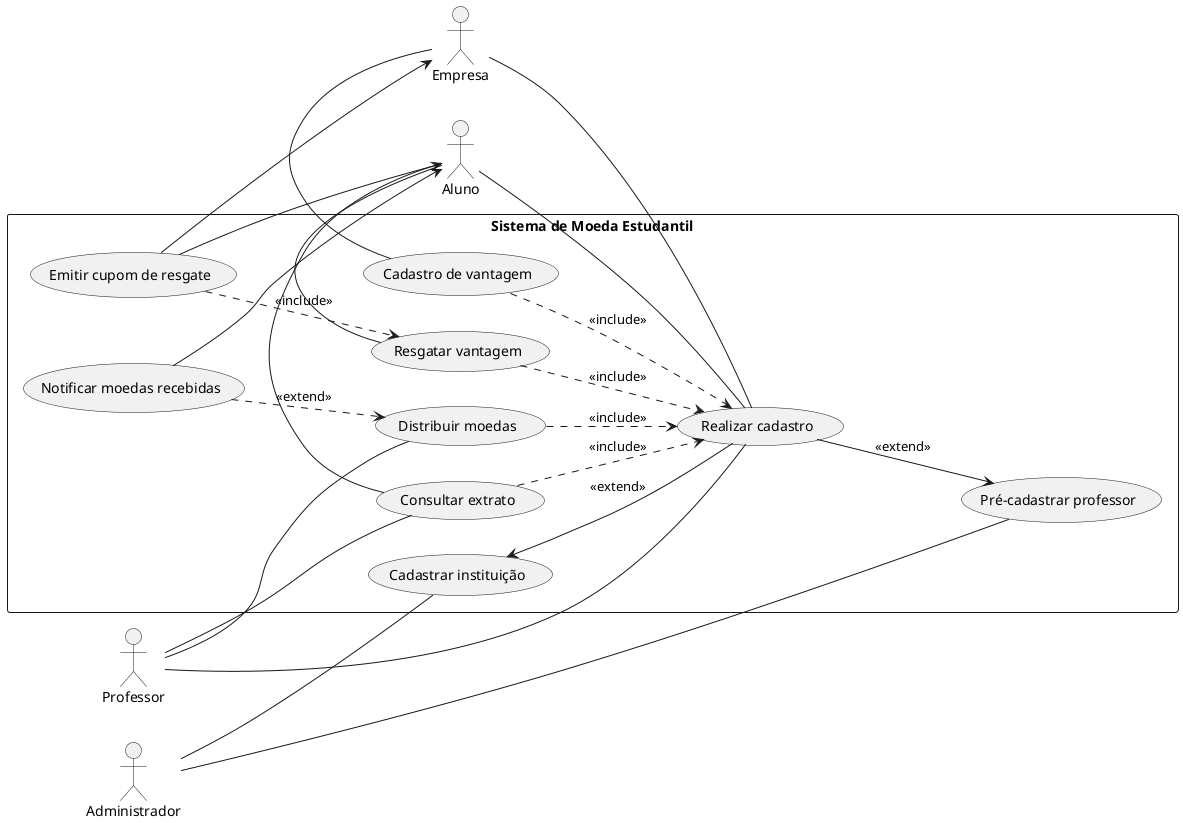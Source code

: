 @startuml Diagrama de Casos de Uso
left to right direction

actor "Aluno" as aluno
actor "Professor" as professor
actor "Empresa" as empresa
actor "Administrador" as admin

rectangle "Sistema de Moeda Estudantil" {
    usecase "Realizar cadastro" as uc_cadastro
    usecase "Distribuir moedas" as uc_distribuir_moedas
    usecase "Notificar moedas recebidas" as uc_notificar_moedas
    usecase "Consultar extrato" as uc_extrato
    usecase "Cadastro de vantagem" as uc_cadastro_vantagem
    usecase "Resgatar vantagem" as uc_resgatar_vantagem
    usecase "Emitir cupom de resgate" as uc_emitir_cupom
    usecase "Cadastrar instituição" as uc_cadastrar_instituicao
    usecase "Pré-cadastrar professor" as uc_pre_cadastro_professor 
}

aluno -- uc_cadastro
aluno -- uc_extrato
aluno -- uc_resgatar_vantagem

professor -- uc_cadastro
professor -- uc_extrato
professor -- uc_distribuir_moedas

empresa -- uc_cadastro
empresa -- uc_cadastro_vantagem

admin -- uc_cadastrar_instituicao
admin -- uc_pre_cadastro_professor

' Every use case uses depends on the "Realizar cadastro" use case
uc_distribuir_moedas ..> uc_cadastro : <<include>>
uc_extrato ..> uc_cadastro : <<include>>
uc_cadastro_vantagem ..> uc_cadastro : <<include>>
uc_resgatar_vantagem ..> uc_cadastro : <<include>>

uc_emitir_cupom ..> uc_resgatar_vantagem : <<include>>
uc_notificar_moedas ..> uc_distribuir_moedas : <<extend>>

' Cupom is sent to the student and company
uc_emitir_cupom --> aluno
uc_emitir_cupom --> empresa

' Notification is sent to the student
uc_notificar_moedas --> aluno

'Apenas professor precisa de pré cadastro, por isso a escolha pelo extend
uc_cadastro --> uc_pre_cadastro_professor : <<extend>>

'Apenas alunos e professores precisam estar relacionados a instituição, por isso a escolha pelo extend
uc_cadastrar_instituicao <-- uc_cadastro : <<extend>>

@enduml